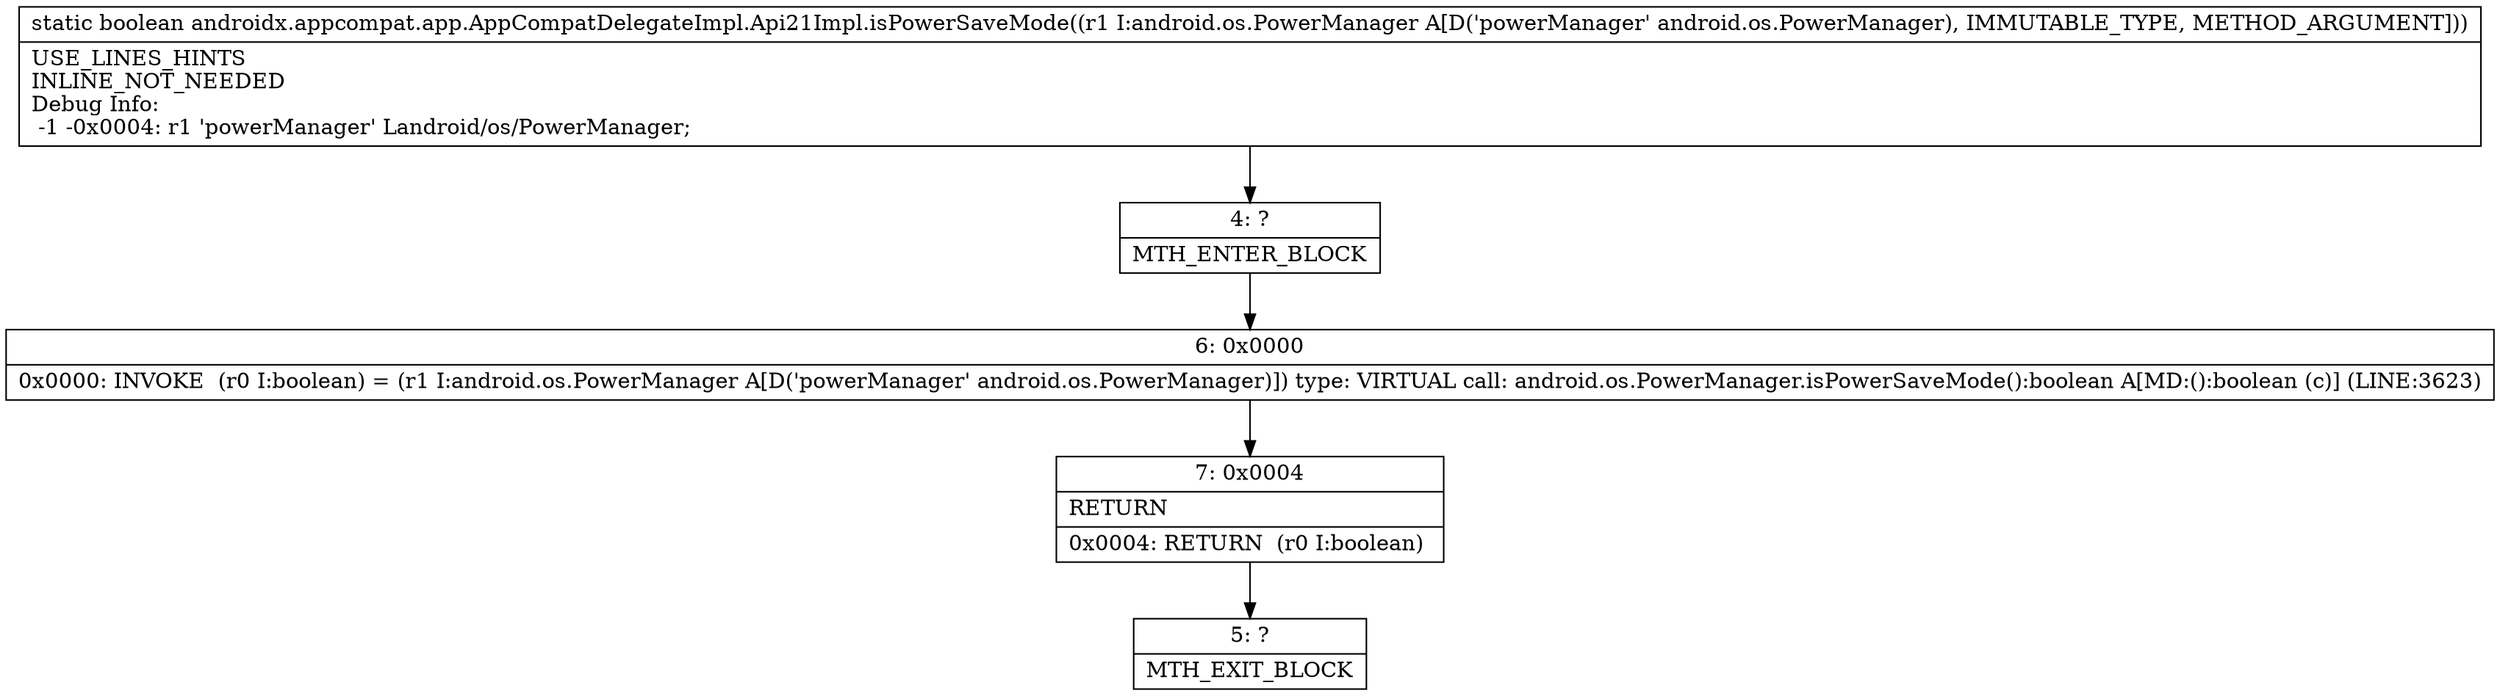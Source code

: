 digraph "CFG forandroidx.appcompat.app.AppCompatDelegateImpl.Api21Impl.isPowerSaveMode(Landroid\/os\/PowerManager;)Z" {
Node_4 [shape=record,label="{4\:\ ?|MTH_ENTER_BLOCK\l}"];
Node_6 [shape=record,label="{6\:\ 0x0000|0x0000: INVOKE  (r0 I:boolean) = (r1 I:android.os.PowerManager A[D('powerManager' android.os.PowerManager)]) type: VIRTUAL call: android.os.PowerManager.isPowerSaveMode():boolean A[MD:():boolean (c)] (LINE:3623)\l}"];
Node_7 [shape=record,label="{7\:\ 0x0004|RETURN\l|0x0004: RETURN  (r0 I:boolean) \l}"];
Node_5 [shape=record,label="{5\:\ ?|MTH_EXIT_BLOCK\l}"];
MethodNode[shape=record,label="{static boolean androidx.appcompat.app.AppCompatDelegateImpl.Api21Impl.isPowerSaveMode((r1 I:android.os.PowerManager A[D('powerManager' android.os.PowerManager), IMMUTABLE_TYPE, METHOD_ARGUMENT]))  | USE_LINES_HINTS\lINLINE_NOT_NEEDED\lDebug Info:\l  \-1 \-0x0004: r1 'powerManager' Landroid\/os\/PowerManager;\l}"];
MethodNode -> Node_4;Node_4 -> Node_6;
Node_6 -> Node_7;
Node_7 -> Node_5;
}


